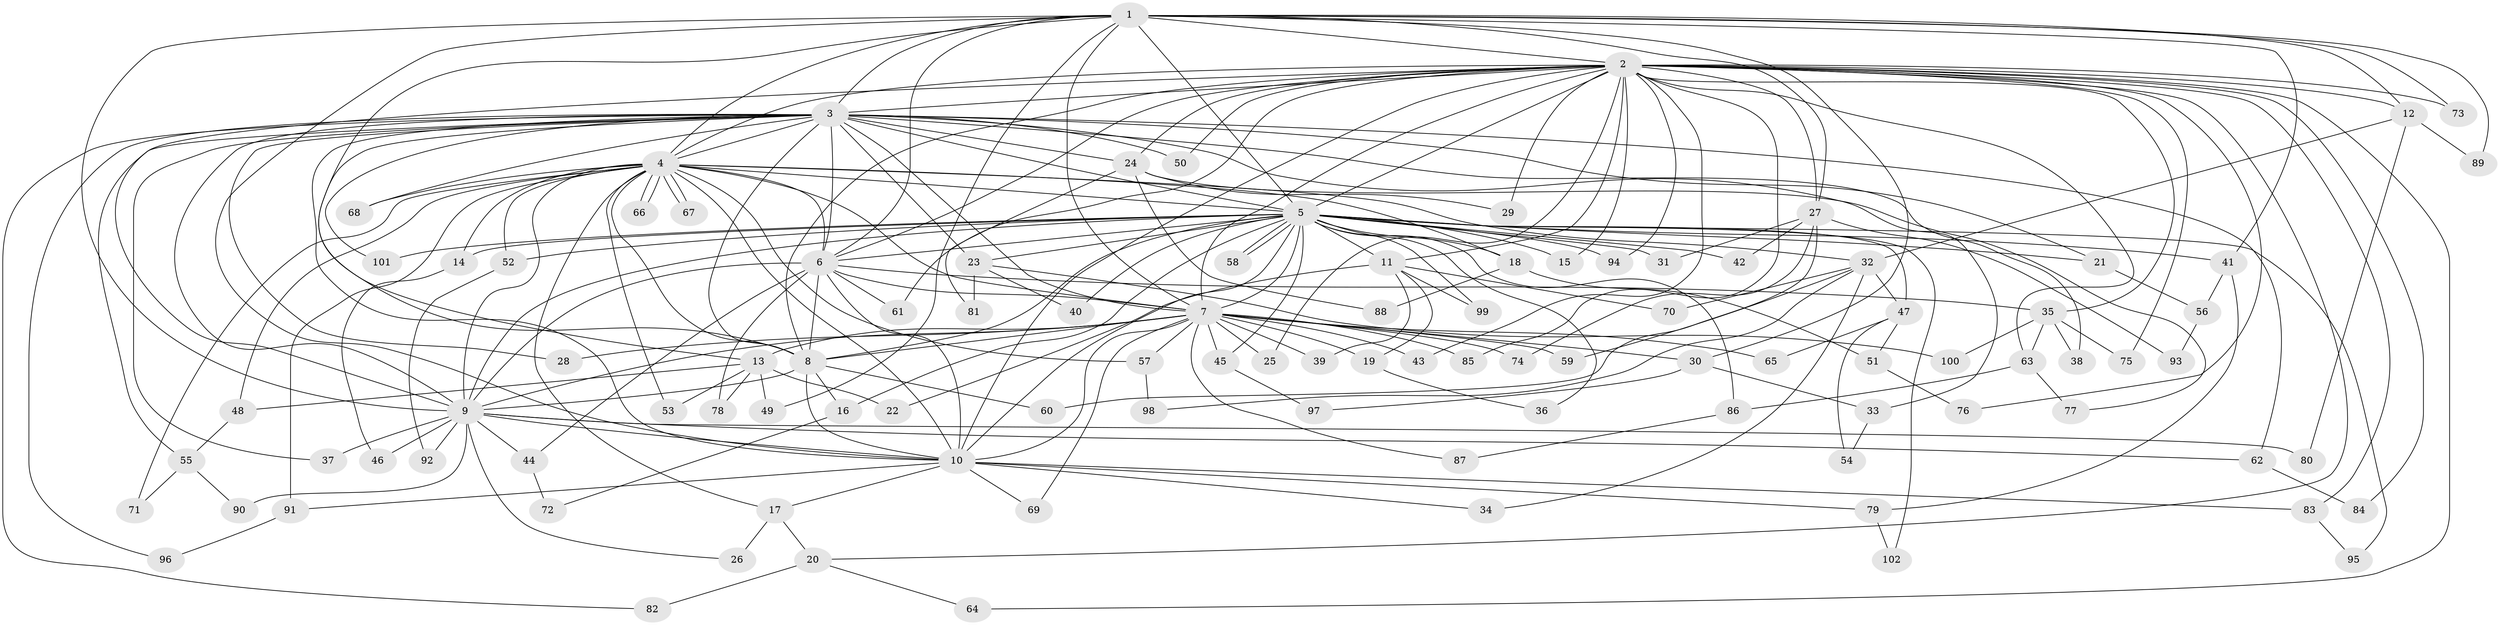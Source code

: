 // Generated by graph-tools (version 1.1) at 2025/43/03/09/25 04:43:41]
// undirected, 102 vertices, 229 edges
graph export_dot {
graph [start="1"]
  node [color=gray90,style=filled];
  1;
  2;
  3;
  4;
  5;
  6;
  7;
  8;
  9;
  10;
  11;
  12;
  13;
  14;
  15;
  16;
  17;
  18;
  19;
  20;
  21;
  22;
  23;
  24;
  25;
  26;
  27;
  28;
  29;
  30;
  31;
  32;
  33;
  34;
  35;
  36;
  37;
  38;
  39;
  40;
  41;
  42;
  43;
  44;
  45;
  46;
  47;
  48;
  49;
  50;
  51;
  52;
  53;
  54;
  55;
  56;
  57;
  58;
  59;
  60;
  61;
  62;
  63;
  64;
  65;
  66;
  67;
  68;
  69;
  70;
  71;
  72;
  73;
  74;
  75;
  76;
  77;
  78;
  79;
  80;
  81;
  82;
  83;
  84;
  85;
  86;
  87;
  88;
  89;
  90;
  91;
  92;
  93;
  94;
  95;
  96;
  97;
  98;
  99;
  100;
  101;
  102;
  1 -- 2;
  1 -- 3;
  1 -- 4;
  1 -- 5;
  1 -- 6;
  1 -- 7;
  1 -- 8;
  1 -- 9;
  1 -- 10;
  1 -- 12;
  1 -- 27;
  1 -- 30;
  1 -- 41;
  1 -- 49;
  1 -- 73;
  1 -- 89;
  2 -- 3;
  2 -- 4;
  2 -- 5;
  2 -- 6;
  2 -- 7;
  2 -- 8;
  2 -- 9;
  2 -- 10;
  2 -- 11;
  2 -- 12;
  2 -- 15;
  2 -- 20;
  2 -- 24;
  2 -- 25;
  2 -- 27;
  2 -- 29;
  2 -- 35;
  2 -- 43;
  2 -- 50;
  2 -- 61;
  2 -- 63;
  2 -- 64;
  2 -- 73;
  2 -- 75;
  2 -- 76;
  2 -- 83;
  2 -- 84;
  2 -- 85;
  2 -- 94;
  3 -- 4;
  3 -- 5;
  3 -- 6;
  3 -- 7;
  3 -- 8;
  3 -- 9;
  3 -- 10;
  3 -- 13;
  3 -- 21;
  3 -- 23;
  3 -- 24;
  3 -- 28;
  3 -- 33;
  3 -- 37;
  3 -- 38;
  3 -- 50;
  3 -- 55;
  3 -- 62;
  3 -- 68;
  3 -- 82;
  3 -- 96;
  3 -- 101;
  4 -- 5;
  4 -- 6;
  4 -- 7;
  4 -- 8;
  4 -- 9;
  4 -- 10;
  4 -- 14;
  4 -- 17;
  4 -- 18;
  4 -- 32;
  4 -- 48;
  4 -- 52;
  4 -- 53;
  4 -- 57;
  4 -- 66;
  4 -- 66;
  4 -- 67;
  4 -- 67;
  4 -- 68;
  4 -- 71;
  4 -- 91;
  5 -- 6;
  5 -- 7;
  5 -- 8;
  5 -- 9;
  5 -- 10;
  5 -- 11;
  5 -- 14;
  5 -- 15;
  5 -- 16;
  5 -- 18;
  5 -- 21;
  5 -- 23;
  5 -- 31;
  5 -- 36;
  5 -- 40;
  5 -- 41;
  5 -- 42;
  5 -- 45;
  5 -- 47;
  5 -- 52;
  5 -- 58;
  5 -- 58;
  5 -- 86;
  5 -- 94;
  5 -- 95;
  5 -- 99;
  5 -- 101;
  5 -- 102;
  6 -- 7;
  6 -- 8;
  6 -- 9;
  6 -- 10;
  6 -- 35;
  6 -- 44;
  6 -- 61;
  6 -- 78;
  7 -- 8;
  7 -- 9;
  7 -- 10;
  7 -- 13;
  7 -- 19;
  7 -- 25;
  7 -- 28;
  7 -- 30;
  7 -- 39;
  7 -- 43;
  7 -- 45;
  7 -- 57;
  7 -- 59;
  7 -- 65;
  7 -- 69;
  7 -- 74;
  7 -- 85;
  7 -- 87;
  8 -- 9;
  8 -- 10;
  8 -- 16;
  8 -- 60;
  9 -- 10;
  9 -- 26;
  9 -- 37;
  9 -- 44;
  9 -- 46;
  9 -- 62;
  9 -- 80;
  9 -- 90;
  9 -- 92;
  10 -- 17;
  10 -- 34;
  10 -- 69;
  10 -- 79;
  10 -- 83;
  10 -- 91;
  11 -- 19;
  11 -- 22;
  11 -- 39;
  11 -- 70;
  11 -- 99;
  12 -- 32;
  12 -- 80;
  12 -- 89;
  13 -- 22;
  13 -- 48;
  13 -- 49;
  13 -- 53;
  13 -- 78;
  14 -- 46;
  16 -- 72;
  17 -- 20;
  17 -- 26;
  18 -- 51;
  18 -- 88;
  19 -- 36;
  20 -- 64;
  20 -- 82;
  21 -- 56;
  23 -- 40;
  23 -- 81;
  23 -- 100;
  24 -- 29;
  24 -- 77;
  24 -- 81;
  24 -- 88;
  27 -- 31;
  27 -- 42;
  27 -- 60;
  27 -- 74;
  27 -- 93;
  30 -- 33;
  30 -- 97;
  32 -- 34;
  32 -- 47;
  32 -- 59;
  32 -- 70;
  32 -- 98;
  33 -- 54;
  35 -- 38;
  35 -- 63;
  35 -- 75;
  35 -- 100;
  41 -- 56;
  41 -- 79;
  44 -- 72;
  45 -- 97;
  47 -- 51;
  47 -- 54;
  47 -- 65;
  48 -- 55;
  51 -- 76;
  52 -- 92;
  55 -- 71;
  55 -- 90;
  56 -- 93;
  57 -- 98;
  62 -- 84;
  63 -- 77;
  63 -- 86;
  79 -- 102;
  83 -- 95;
  86 -- 87;
  91 -- 96;
}
